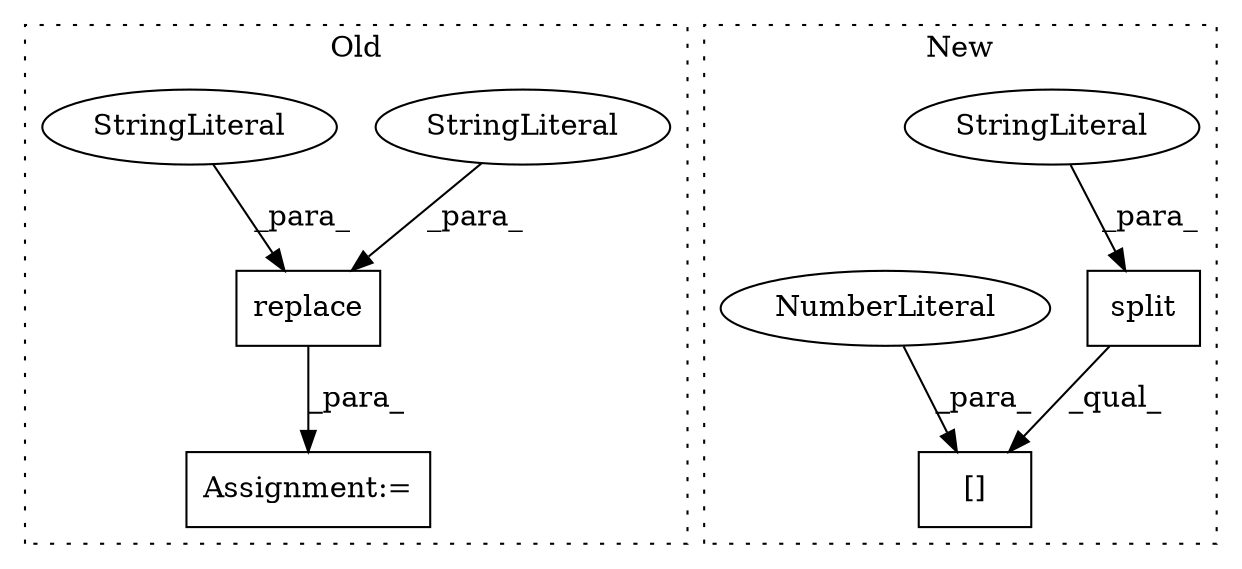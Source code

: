 digraph G {
subgraph cluster0 {
1 [label="replace" a="32" s="3326,3352" l="8,1" shape="box"];
3 [label="StringLiteral" a="45" s="3334" l="15" shape="ellipse"];
4 [label="StringLiteral" a="45" s="3350" l="2" shape="ellipse"];
8 [label="Assignment:=" a="7" s="3322" l="1" shape="box"];
label = "Old";
style="dotted";
}
subgraph cluster1 {
2 [label="split" a="32" s="3305,3317" l="6,1" shape="box"];
5 [label="StringLiteral" a="45" s="3311" l="6" shape="ellipse"];
6 [label="[]" a="2" s="3264,3320" l="55,1" shape="box"];
7 [label="NumberLiteral" a="34" s="3319" l="1" shape="ellipse"];
label = "New";
style="dotted";
}
1 -> 8 [label="_para_"];
2 -> 6 [label="_qual_"];
3 -> 1 [label="_para_"];
4 -> 1 [label="_para_"];
5 -> 2 [label="_para_"];
7 -> 6 [label="_para_"];
}